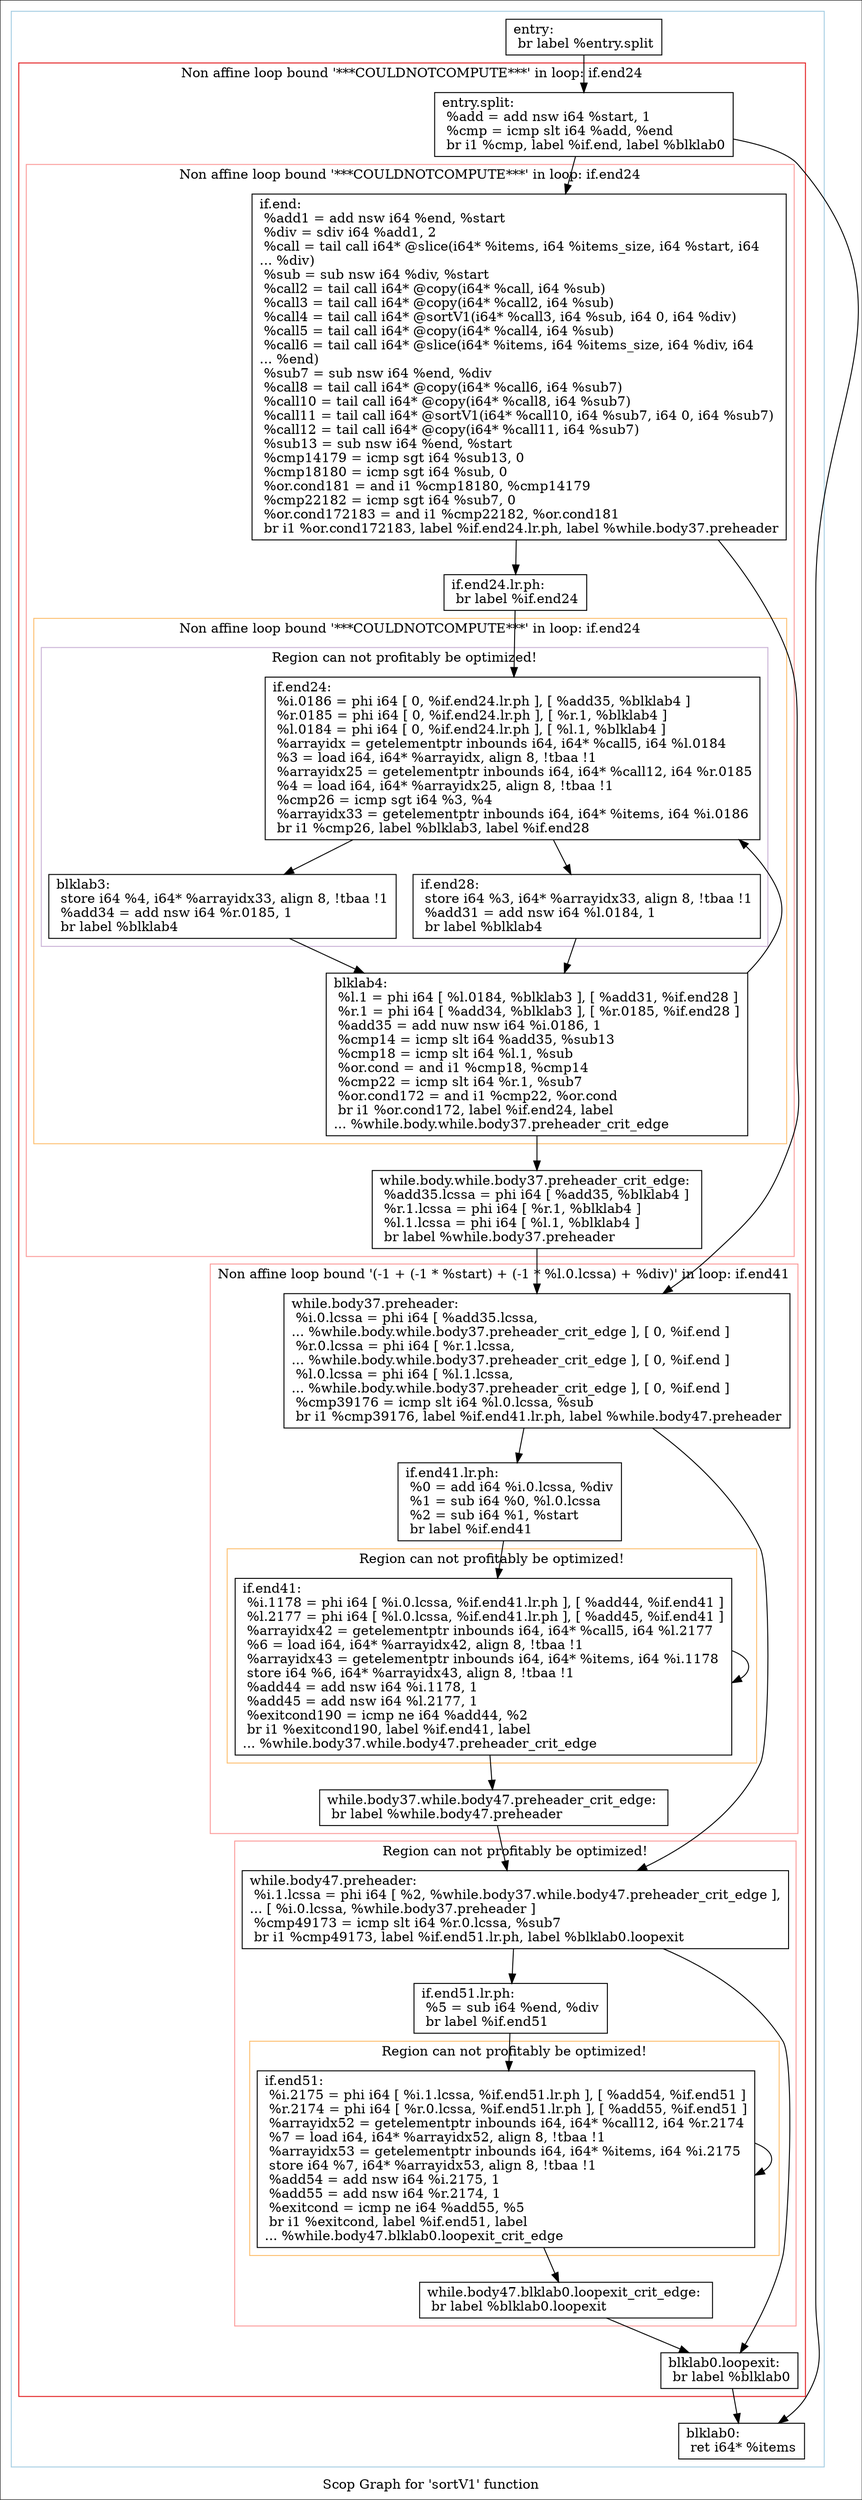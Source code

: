 digraph "Scop Graph for 'sortV1' function" {
	label="Scop Graph for 'sortV1' function";

	Node0x8ff23f0 [shape=record,label="{entry:\l  br label %entry.split\l}"];
	Node0x8ff23f0 -> Node0x90767c0;
	Node0x90767c0 [shape=record,label="{entry.split:                                      \l  %add = add nsw i64 %start, 1\l  %cmp = icmp slt i64 %add, %end\l  br i1 %cmp, label %if.end, label %blklab0\l}"];
	Node0x90767c0 -> Node0x8f73c40;
	Node0x90767c0 -> Node0x8fed0b0;
	Node0x8f73c40 [shape=record,label="{if.end:                                           \l  %add1 = add nsw i64 %end, %start\l  %div = sdiv i64 %add1, 2\l  %call = tail call i64* @slice(i64* %items, i64 %items_size, i64 %start, i64\l... %div)\l  %sub = sub nsw i64 %div, %start\l  %call2 = tail call i64* @copy(i64* %call, i64 %sub)\l  %call3 = tail call i64* @copy(i64* %call2, i64 %sub)\l  %call4 = tail call i64* @sortV1(i64* %call3, i64 %sub, i64 0, i64 %div)\l  %call5 = tail call i64* @copy(i64* %call4, i64 %sub)\l  %call6 = tail call i64* @slice(i64* %items, i64 %items_size, i64 %div, i64\l... %end)\l  %sub7 = sub nsw i64 %end, %div\l  %call8 = tail call i64* @copy(i64* %call6, i64 %sub7)\l  %call10 = tail call i64* @copy(i64* %call8, i64 %sub7)\l  %call11 = tail call i64* @sortV1(i64* %call10, i64 %sub7, i64 0, i64 %sub7)\l  %call12 = tail call i64* @copy(i64* %call11, i64 %sub7)\l  %sub13 = sub nsw i64 %end, %start\l  %cmp14179 = icmp sgt i64 %sub13, 0\l  %cmp18180 = icmp sgt i64 %sub, 0\l  %or.cond181 = and i1 %cmp18180, %cmp14179\l  %cmp22182 = icmp sgt i64 %sub7, 0\l  %or.cond172183 = and i1 %cmp22182, %or.cond181\l  br i1 %or.cond172183, label %if.end24.lr.ph, label %while.body37.preheader\l}"];
	Node0x8f73c40 -> Node0x8f9e810;
	Node0x8f73c40 -> Node0x8f71ea0;
	Node0x8f9e810 [shape=record,label="{if.end24.lr.ph:                                   \l  br label %if.end24\l}"];
	Node0x8f9e810 -> Node0x8f97fa0;
	Node0x8f97fa0 [shape=record,label="{if.end24:                                         \l  %i.0186 = phi i64 [ 0, %if.end24.lr.ph ], [ %add35, %blklab4 ]\l  %r.0185 = phi i64 [ 0, %if.end24.lr.ph ], [ %r.1, %blklab4 ]\l  %l.0184 = phi i64 [ 0, %if.end24.lr.ph ], [ %l.1, %blklab4 ]\l  %arrayidx = getelementptr inbounds i64, i64* %call5, i64 %l.0184\l  %3 = load i64, i64* %arrayidx, align 8, !tbaa !1\l  %arrayidx25 = getelementptr inbounds i64, i64* %call12, i64 %r.0185\l  %4 = load i64, i64* %arrayidx25, align 8, !tbaa !1\l  %cmp26 = icmp sgt i64 %3, %4\l  %arrayidx33 = getelementptr inbounds i64, i64* %items, i64 %i.0186\l  br i1 %cmp26, label %blklab3, label %if.end28\l}"];
	Node0x8f97fa0 -> Node0x8f97d70;
	Node0x8f97fa0 -> Node0x8f64a30;
	Node0x8f97d70 [shape=record,label="{blklab3:                                          \l  store i64 %4, i64* %arrayidx33, align 8, !tbaa !1\l  %add34 = add nsw i64 %r.0185, 1\l  br label %blklab4\l}"];
	Node0x8f97d70 -> Node0x8fd9f40;
	Node0x8fd9f40 [shape=record,label="{blklab4:                                          \l  %l.1 = phi i64 [ %l.0184, %blklab3 ], [ %add31, %if.end28 ]\l  %r.1 = phi i64 [ %add34, %blklab3 ], [ %r.0185, %if.end28 ]\l  %add35 = add nuw nsw i64 %i.0186, 1\l  %cmp14 = icmp slt i64 %add35, %sub13\l  %cmp18 = icmp slt i64 %l.1, %sub\l  %or.cond = and i1 %cmp18, %cmp14\l  %cmp22 = icmp slt i64 %r.1, %sub7\l  %or.cond172 = and i1 %cmp22, %or.cond\l  br i1 %or.cond172, label %if.end24, label\l... %while.body.while.body37.preheader_crit_edge\l}"];
	Node0x8fd9f40 -> Node0x8f97fa0[constraint=false];
	Node0x8fd9f40 -> Node0x8f88920;
	Node0x8f88920 [shape=record,label="{while.body.while.body37.preheader_crit_edge:      \l  %add35.lcssa = phi i64 [ %add35, %blklab4 ]\l  %r.1.lcssa = phi i64 [ %r.1, %blklab4 ]\l  %l.1.lcssa = phi i64 [ %l.1, %blklab4 ]\l  br label %while.body37.preheader\l}"];
	Node0x8f88920 -> Node0x8f71ea0;
	Node0x8f71ea0 [shape=record,label="{while.body37.preheader:                           \l  %i.0.lcssa = phi i64 [ %add35.lcssa,\l... %while.body.while.body37.preheader_crit_edge ], [ 0, %if.end ]\l  %r.0.lcssa = phi i64 [ %r.1.lcssa,\l... %while.body.while.body37.preheader_crit_edge ], [ 0, %if.end ]\l  %l.0.lcssa = phi i64 [ %l.1.lcssa,\l... %while.body.while.body37.preheader_crit_edge ], [ 0, %if.end ]\l  %cmp39176 = icmp slt i64 %l.0.lcssa, %sub\l  br i1 %cmp39176, label %if.end41.lr.ph, label %while.body47.preheader\l}"];
	Node0x8f71ea0 -> Node0x8facc90;
	Node0x8f71ea0 -> Node0x8f97c30;
	Node0x8facc90 [shape=record,label="{if.end41.lr.ph:                                   \l  %0 = add i64 %i.0.lcssa, %div\l  %1 = sub i64 %0, %l.0.lcssa\l  %2 = sub i64 %1, %start\l  br label %if.end41\l}"];
	Node0x8facc90 -> Node0x8f7d250;
	Node0x8f7d250 [shape=record,label="{if.end41:                                         \l  %i.1178 = phi i64 [ %i.0.lcssa, %if.end41.lr.ph ], [ %add44, %if.end41 ]\l  %l.2177 = phi i64 [ %l.0.lcssa, %if.end41.lr.ph ], [ %add45, %if.end41 ]\l  %arrayidx42 = getelementptr inbounds i64, i64* %call5, i64 %l.2177\l  %6 = load i64, i64* %arrayidx42, align 8, !tbaa !1\l  %arrayidx43 = getelementptr inbounds i64, i64* %items, i64 %i.1178\l  store i64 %6, i64* %arrayidx43, align 8, !tbaa !1\l  %add44 = add nsw i64 %i.1178, 1\l  %add45 = add nsw i64 %l.2177, 1\l  %exitcond190 = icmp ne i64 %add44, %2\l  br i1 %exitcond190, label %if.end41, label\l... %while.body37.while.body47.preheader_crit_edge\l}"];
	Node0x8f7d250 -> Node0x8f7d250[constraint=false];
	Node0x8f7d250 -> Node0x8f9bcf0;
	Node0x8f9bcf0 [shape=record,label="{while.body37.while.body47.preheader_crit_edge:    \l  br label %while.body47.preheader\l}"];
	Node0x8f9bcf0 -> Node0x8f97c30;
	Node0x8f97c30 [shape=record,label="{while.body47.preheader:                           \l  %i.1.lcssa = phi i64 [ %2, %while.body37.while.body47.preheader_crit_edge ],\l... [ %i.0.lcssa, %while.body37.preheader ]\l  %cmp49173 = icmp slt i64 %r.0.lcssa, %sub7\l  br i1 %cmp49173, label %if.end51.lr.ph, label %blklab0.loopexit\l}"];
	Node0x8f97c30 -> Node0x8f9bd10;
	Node0x8f97c30 -> Node0x8f9bd30;
	Node0x8f9bd10 [shape=record,label="{if.end51.lr.ph:                                   \l  %5 = sub i64 %end, %div\l  br label %if.end51\l}"];
	Node0x8f9bd10 -> Node0x8f69490;
	Node0x8f69490 [shape=record,label="{if.end51:                                         \l  %i.2175 = phi i64 [ %i.1.lcssa, %if.end51.lr.ph ], [ %add54, %if.end51 ]\l  %r.2174 = phi i64 [ %r.0.lcssa, %if.end51.lr.ph ], [ %add55, %if.end51 ]\l  %arrayidx52 = getelementptr inbounds i64, i64* %call12, i64 %r.2174\l  %7 = load i64, i64* %arrayidx52, align 8, !tbaa !1\l  %arrayidx53 = getelementptr inbounds i64, i64* %items, i64 %i.2175\l  store i64 %7, i64* %arrayidx53, align 8, !tbaa !1\l  %add54 = add nsw i64 %i.2175, 1\l  %add55 = add nsw i64 %r.2174, 1\l  %exitcond = icmp ne i64 %add55, %5\l  br i1 %exitcond, label %if.end51, label\l... %while.body47.blklab0.loopexit_crit_edge\l}"];
	Node0x8f69490 -> Node0x8f69490[constraint=false];
	Node0x8f69490 -> Node0x8f694f0;
	Node0x8f694f0 [shape=record,label="{while.body47.blklab0.loopexit_crit_edge:          \l  br label %blklab0.loopexit\l}"];
	Node0x8f694f0 -> Node0x8f9bd30;
	Node0x8f9bd30 [shape=record,label="{blklab0.loopexit:                                 \l  br label %blklab0\l}"];
	Node0x8f9bd30 -> Node0x8fed0b0;
	Node0x8fed0b0 [shape=record,label="{blklab0:                                          \l  ret i64* %items\l}"];
	Node0x8f64a30 [shape=record,label="{if.end28:                                         \l  store i64 %3, i64* %arrayidx33, align 8, !tbaa !1\l  %add31 = add nsw i64 %l.0184, 1\l  br label %blklab4\l}"];
	Node0x8f64a30 -> Node0x8fd9f40;
	colorscheme = "paired12"
        subgraph cluster_0x8e998a0 {
          label = "";
          style = solid;
          color = 1
          subgraph cluster_0x8f9e9f0 {
            label = "Non affine loop bound '***COULDNOTCOMPUTE***' in loop: if.end24";
            style = solid;
            color = 6
            subgraph cluster_0x8f79da0 {
              label = "Non affine loop bound '***COULDNOTCOMPUTE***' in loop: if.end24";
              style = solid;
              color = 5
              subgraph cluster_0x8f79d20 {
                label = "Non affine loop bound '***COULDNOTCOMPUTE***' in loop: if.end24";
                style = solid;
                color = 7
                subgraph cluster_0x8f79ca0 {
                  label = "Region can not profitably be optimized!";
                  style = solid;
                  color = 9
                  Node0x8f97fa0;
                  Node0x8f97d70;
                  Node0x8f64a30;
                }
                Node0x8fd9f40;
              }
              Node0x8f73c40;
              Node0x8f9e810;
              Node0x8f88920;
            }
            subgraph cluster_0x8f84930 {
              label = "Non affine loop bound '(-1 + (-1 * %start) + (-1 * %l.0.lcssa) + %div)' in loop: if.end41";
              style = solid;
              color = 5
              subgraph cluster_0x8f848b0 {
                label = "Region can not profitably be optimized!";
                style = solid;
                color = 7
                Node0x8f7d250;
              }
              Node0x8f71ea0;
              Node0x8facc90;
              Node0x8f9bcf0;
            }
            subgraph cluster_0x8ff2410 {
              label = "Region can not profitably be optimized!";
              style = solid;
              color = 5
              subgraph cluster_0x8f888a0 {
                label = "Region can not profitably be optimized!";
                style = solid;
                color = 7
                Node0x8f69490;
              }
              Node0x8f97c30;
              Node0x8f9bd10;
              Node0x8f694f0;
            }
            Node0x90767c0;
            Node0x8f9bd30;
          }
          Node0x8ff23f0;
          Node0x8fed0b0;
        }
}
